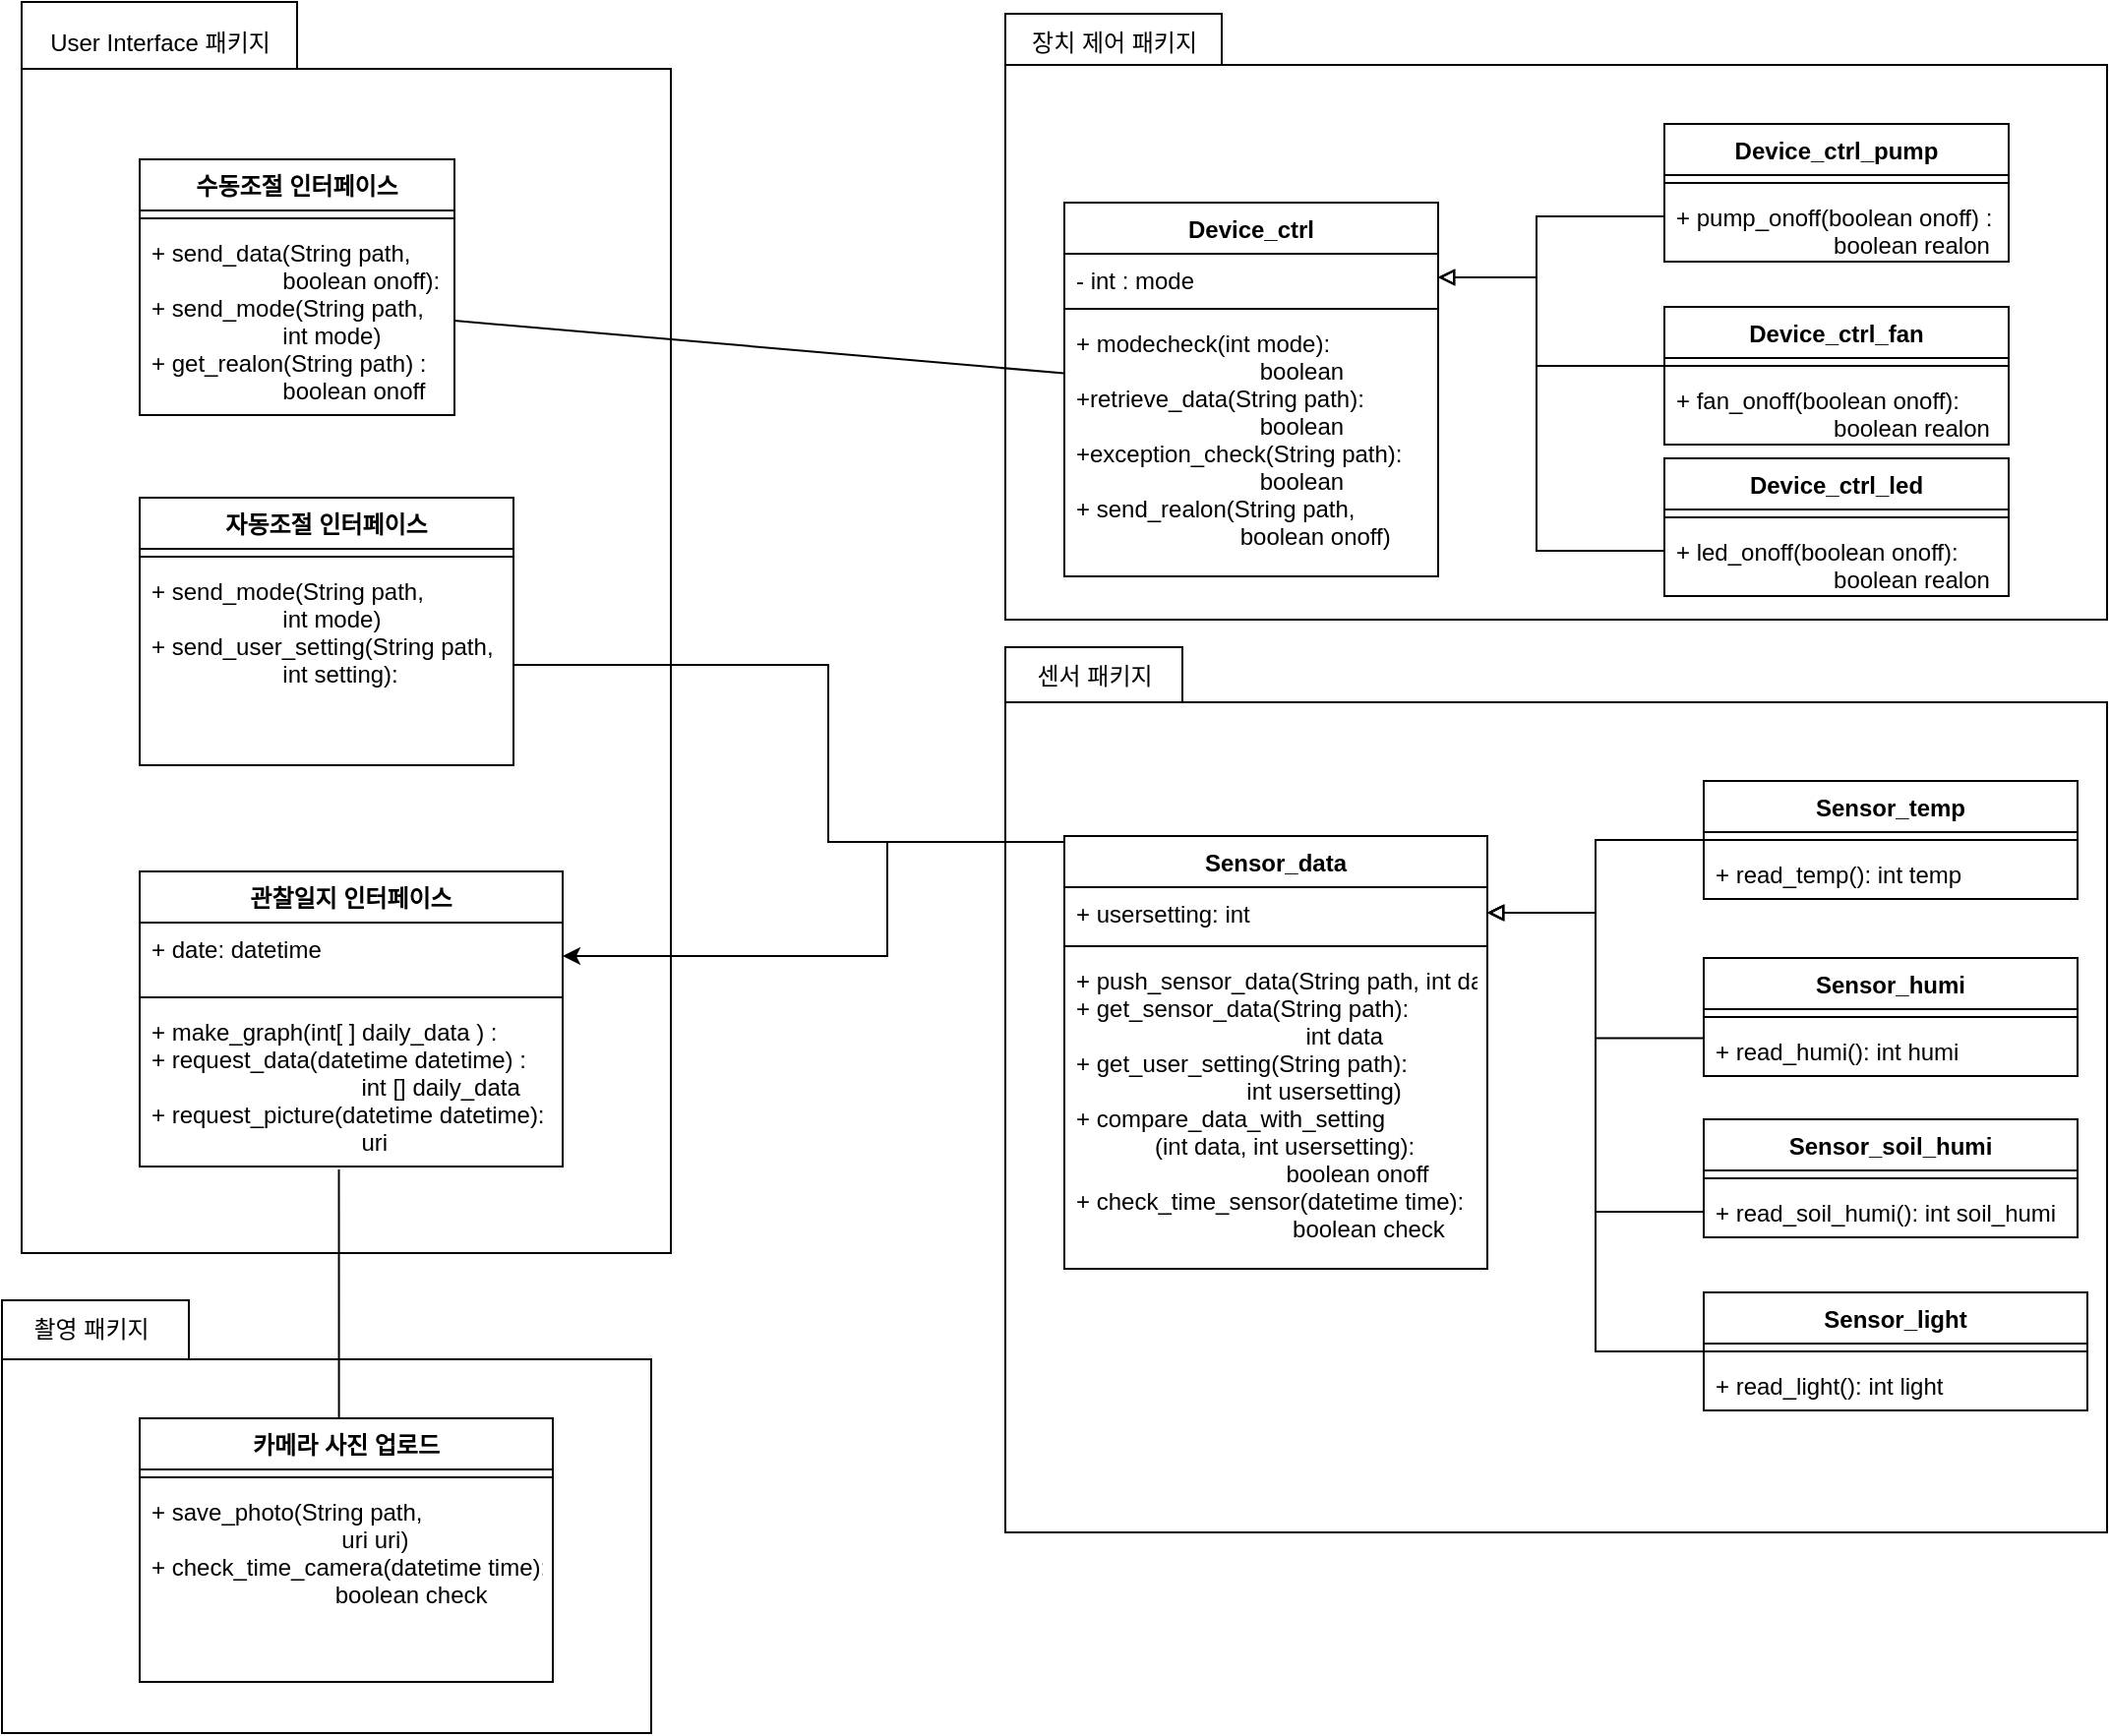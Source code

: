 <mxfile version="20.5.3" type="github">
  <diagram id="fnLHk5_FQdHGoSxvLHbr" name="페이지-1">
    <mxGraphModel dx="3659" dy="192" grid="1" gridSize="10" guides="1" tooltips="1" connect="1" arrows="1" fold="1" page="1" pageScale="1" pageWidth="3300" pageHeight="4681" math="0" shadow="0">
      <root>
        <mxCell id="0" />
        <mxCell id="1" parent="0" />
        <mxCell id="VsHdTwIQCPGBIgWfEWJq-67" value="" style="shape=folder;fontStyle=1;spacingTop=10;tabWidth=95;tabHeight=30;tabPosition=left;html=1;" parent="1" vertex="1">
          <mxGeometry x="-1640" y="820" width="330" height="220" as="geometry" />
        </mxCell>
        <mxCell id="VsHdTwIQCPGBIgWfEWJq-58" value="" style="shape=folder;fontStyle=1;spacingTop=10;tabWidth=140;tabHeight=34;tabPosition=left;html=1;" parent="1" vertex="1">
          <mxGeometry x="-1630" y="160" width="330" height="636" as="geometry" />
        </mxCell>
        <mxCell id="VsHdTwIQCPGBIgWfEWJq-57" value="" style="shape=folder;fontStyle=1;spacingTop=10;tabWidth=110;tabHeight=26;tabPosition=left;html=1;" parent="1" vertex="1">
          <mxGeometry x="-1130" y="166" width="560" height="308" as="geometry" />
        </mxCell>
        <mxCell id="VsHdTwIQCPGBIgWfEWJq-56" value="" style="shape=folder;fontStyle=1;spacingTop=10;tabWidth=90;tabHeight=28;tabPosition=left;html=1;" parent="1" vertex="1">
          <mxGeometry x="-1130" y="488" width="560" height="450" as="geometry" />
        </mxCell>
        <mxCell id="VsHdTwIQCPGBIgWfEWJq-2" value="관찰일지 인터페이스" style="swimlane;fontStyle=1;align=center;verticalAlign=top;childLayout=stackLayout;horizontal=1;startSize=26;horizontalStack=0;resizeParent=1;resizeParentMax=0;resizeLast=0;collapsible=1;marginBottom=0;" parent="1" vertex="1">
          <mxGeometry x="-1570" y="602" width="215" height="150" as="geometry" />
        </mxCell>
        <mxCell id="VsHdTwIQCPGBIgWfEWJq-3" value="+ date: datetime&#xa;" style="text;strokeColor=none;fillColor=none;align=left;verticalAlign=top;spacingLeft=4;spacingRight=4;overflow=hidden;rotatable=0;points=[[0,0.5],[1,0.5]];portConstraint=eastwest;" parent="VsHdTwIQCPGBIgWfEWJq-2" vertex="1">
          <mxGeometry y="26" width="215" height="34" as="geometry" />
        </mxCell>
        <mxCell id="VsHdTwIQCPGBIgWfEWJq-4" value="" style="line;strokeWidth=1;fillColor=none;align=left;verticalAlign=middle;spacingTop=-1;spacingLeft=3;spacingRight=3;rotatable=0;labelPosition=right;points=[];portConstraint=eastwest;strokeColor=inherit;" parent="VsHdTwIQCPGBIgWfEWJq-2" vertex="1">
          <mxGeometry y="60" width="215" height="8" as="geometry" />
        </mxCell>
        <mxCell id="VsHdTwIQCPGBIgWfEWJq-5" value="+ make_graph(int[ ] daily_data ) :&#xa;+ request_data(datetime datetime) : &#xa;                                int [] daily_data&#xa;+ request_picture(datetime datetime):&#xa;                                uri" style="text;strokeColor=none;fillColor=none;align=left;verticalAlign=top;spacingLeft=4;spacingRight=4;overflow=hidden;rotatable=0;points=[[0,0.5],[1,0.5]];portConstraint=eastwest;" parent="VsHdTwIQCPGBIgWfEWJq-2" vertex="1">
          <mxGeometry y="68" width="215" height="82" as="geometry" />
        </mxCell>
        <mxCell id="VsHdTwIQCPGBIgWfEWJq-6" value="" style="endArrow=none;endFill=0;endSize=12;html=1;rounded=0;exitX=1;exitY=0.5;exitDx=0;exitDy=0;" parent="1" source="VsHdTwIQCPGBIgWfEWJq-24" target="VsHdTwIQCPGBIgWfEWJq-25" edge="1">
          <mxGeometry width="160" relative="1" as="geometry">
            <mxPoint x="-1310" y="413" as="sourcePoint" />
            <mxPoint x="-1185" y="292" as="targetPoint" />
          </mxGeometry>
        </mxCell>
        <mxCell id="VsHdTwIQCPGBIgWfEWJq-7" value="Device_ctrl_pump" style="swimlane;fontStyle=1;align=center;verticalAlign=top;childLayout=stackLayout;horizontal=1;startSize=26;horizontalStack=0;resizeParent=1;resizeParentMax=0;resizeLast=0;collapsible=1;marginBottom=0;strokeColor=default;" parent="1" vertex="1">
          <mxGeometry x="-795" y="222" width="175" height="70" as="geometry" />
        </mxCell>
        <mxCell id="VsHdTwIQCPGBIgWfEWJq-8" value="" style="line;strokeWidth=1;fillColor=none;align=left;verticalAlign=middle;spacingTop=-1;spacingLeft=3;spacingRight=3;rotatable=0;labelPosition=right;points=[];portConstraint=eastwest;strokeColor=inherit;" parent="VsHdTwIQCPGBIgWfEWJq-7" vertex="1">
          <mxGeometry y="26" width="175" height="8" as="geometry" />
        </mxCell>
        <mxCell id="VsHdTwIQCPGBIgWfEWJq-9" value="+ pump_onoff(boolean onoff) :&#xa;                        boolean realon " style="text;strokeColor=none;fillColor=none;align=left;verticalAlign=top;spacingLeft=4;spacingRight=4;overflow=hidden;rotatable=0;points=[[0,0.5],[1,0.5]];portConstraint=eastwest;" parent="VsHdTwIQCPGBIgWfEWJq-7" vertex="1">
          <mxGeometry y="34" width="175" height="36" as="geometry" />
        </mxCell>
        <mxCell id="VsHdTwIQCPGBIgWfEWJq-10" style="edgeStyle=orthogonalEdgeStyle;rounded=0;orthogonalLoop=1;jettySize=auto;html=1;exitX=0;exitY=0.5;exitDx=0;exitDy=0;endArrow=block;endFill=0;entryX=1;entryY=0.5;entryDx=0;entryDy=0;" parent="1" source="VsHdTwIQCPGBIgWfEWJq-11" edge="1" target="VsHdTwIQCPGBIgWfEWJq-26">
          <mxGeometry relative="1" as="geometry">
            <mxPoint x="-925.0" y="314.0" as="targetPoint" />
            <Array as="points">
              <mxPoint x="-795" y="345" />
              <mxPoint x="-860" y="345" />
              <mxPoint x="-860" y="300" />
            </Array>
          </mxGeometry>
        </mxCell>
        <mxCell id="VsHdTwIQCPGBIgWfEWJq-11" value="Device_ctrl_fan" style="swimlane;fontStyle=1;align=center;verticalAlign=top;childLayout=stackLayout;horizontal=1;startSize=26;horizontalStack=0;resizeParent=1;resizeParentMax=0;resizeLast=0;collapsible=1;marginBottom=0;strokeColor=default;" parent="1" vertex="1">
          <mxGeometry x="-795" y="315" width="175" height="70" as="geometry" />
        </mxCell>
        <mxCell id="VsHdTwIQCPGBIgWfEWJq-12" value="" style="line;strokeWidth=1;fillColor=none;align=left;verticalAlign=middle;spacingTop=-1;spacingLeft=3;spacingRight=3;rotatable=0;labelPosition=right;points=[];portConstraint=eastwest;strokeColor=inherit;" parent="VsHdTwIQCPGBIgWfEWJq-11" vertex="1">
          <mxGeometry y="26" width="175" height="8" as="geometry" />
        </mxCell>
        <mxCell id="VsHdTwIQCPGBIgWfEWJq-13" value="+ fan_onoff(boolean onoff):&#xa;                        boolean realon" style="text;strokeColor=none;fillColor=none;align=left;verticalAlign=top;spacingLeft=4;spacingRight=4;overflow=hidden;rotatable=0;points=[[0,0.5],[1,0.5]];portConstraint=eastwest;" parent="VsHdTwIQCPGBIgWfEWJq-11" vertex="1">
          <mxGeometry y="34" width="175" height="36" as="geometry" />
        </mxCell>
        <mxCell id="VsHdTwIQCPGBIgWfEWJq-14" value="Device_ctrl_led" style="swimlane;fontStyle=1;align=center;verticalAlign=top;childLayout=stackLayout;horizontal=1;startSize=26;horizontalStack=0;resizeParent=1;resizeParentMax=0;resizeLast=0;collapsible=1;marginBottom=0;strokeColor=default;" parent="1" vertex="1">
          <mxGeometry x="-795" y="392" width="175" height="70" as="geometry" />
        </mxCell>
        <mxCell id="VsHdTwIQCPGBIgWfEWJq-15" value="" style="line;strokeWidth=1;fillColor=none;align=left;verticalAlign=middle;spacingTop=-1;spacingLeft=3;spacingRight=3;rotatable=0;labelPosition=right;points=[];portConstraint=eastwest;strokeColor=inherit;" parent="VsHdTwIQCPGBIgWfEWJq-14" vertex="1">
          <mxGeometry y="26" width="175" height="8" as="geometry" />
        </mxCell>
        <mxCell id="VsHdTwIQCPGBIgWfEWJq-16" value="+ led_onoff(boolean onoff):&#xa;                        boolean realon" style="text;strokeColor=none;fillColor=none;align=left;verticalAlign=top;spacingLeft=4;spacingRight=4;overflow=hidden;rotatable=0;points=[[0,0.5],[1,0.5]];portConstraint=eastwest;" parent="VsHdTwIQCPGBIgWfEWJq-14" vertex="1">
          <mxGeometry y="34" width="175" height="36" as="geometry" />
        </mxCell>
        <mxCell id="VsHdTwIQCPGBIgWfEWJq-17" style="edgeStyle=orthogonalEdgeStyle;rounded=0;orthogonalLoop=1;jettySize=auto;html=1;exitX=0;exitY=0.5;exitDx=0;exitDy=0;entryX=1;entryY=0.5;entryDx=0;entryDy=0;endArrow=block;endFill=0;" parent="1" source="VsHdTwIQCPGBIgWfEWJq-16" edge="1" target="VsHdTwIQCPGBIgWfEWJq-26">
          <mxGeometry relative="1" as="geometry">
            <mxPoint x="-925.0" y="314.0" as="targetPoint" />
            <Array as="points">
              <mxPoint x="-795" y="439" />
              <mxPoint x="-860" y="439" />
              <mxPoint x="-860" y="300" />
            </Array>
          </mxGeometry>
        </mxCell>
        <mxCell id="VsHdTwIQCPGBIgWfEWJq-18" style="edgeStyle=orthogonalEdgeStyle;rounded=0;orthogonalLoop=1;jettySize=auto;html=1;exitX=0;exitY=0.5;exitDx=0;exitDy=0;endArrow=block;endFill=0;entryX=1;entryY=0.5;entryDx=0;entryDy=0;" parent="1" source="VsHdTwIQCPGBIgWfEWJq-9" edge="1" target="VsHdTwIQCPGBIgWfEWJq-26">
          <mxGeometry relative="1" as="geometry">
            <mxPoint x="-925.0" y="314.0" as="targetPoint" />
            <Array as="points">
              <mxPoint x="-795" y="269" />
              <mxPoint x="-860" y="269" />
              <mxPoint x="-860" y="300" />
            </Array>
          </mxGeometry>
        </mxCell>
        <mxCell id="VsHdTwIQCPGBIgWfEWJq-19" style="edgeStyle=orthogonalEdgeStyle;rounded=0;orthogonalLoop=1;jettySize=auto;html=1;exitX=0;exitY=0.5;exitDx=0;exitDy=0;endArrow=classic;endFill=1;entryX=1;entryY=0.5;entryDx=0;entryDy=0;" parent="1" source="VsHdTwIQCPGBIgWfEWJq-46" target="VsHdTwIQCPGBIgWfEWJq-3" edge="1">
          <mxGeometry relative="1" as="geometry">
            <mxPoint x="-1105" y="669" as="targetPoint" />
            <mxPoint x="-1105" y="603.0" as="sourcePoint" />
            <Array as="points">
              <mxPoint x="-1100" y="587" />
              <mxPoint x="-1190" y="587" />
              <mxPoint x="-1190" y="645" />
            </Array>
          </mxGeometry>
        </mxCell>
        <mxCell id="VsHdTwIQCPGBIgWfEWJq-20" style="edgeStyle=orthogonalEdgeStyle;rounded=0;orthogonalLoop=1;jettySize=auto;html=1;exitX=-0.002;exitY=0.259;exitDx=0;exitDy=0;endArrow=block;endFill=0;exitPerimeter=0;entryX=1;entryY=0.5;entryDx=0;entryDy=0;" parent="1" source="VsHdTwIQCPGBIgWfEWJq-38" target="VsHdTwIQCPGBIgWfEWJq-46" edge="1">
          <mxGeometry relative="1" as="geometry">
            <mxPoint x="-775" y="594" as="sourcePoint" />
            <mxPoint x="-905" y="609.0" as="targetPoint" />
            <Array as="points">
              <mxPoint x="-830" y="687" />
              <mxPoint x="-830" y="623" />
            </Array>
          </mxGeometry>
        </mxCell>
        <mxCell id="VsHdTwIQCPGBIgWfEWJq-21" style="edgeStyle=orthogonalEdgeStyle;rounded=0;orthogonalLoop=1;jettySize=auto;html=1;endArrow=block;endFill=0;entryX=1;entryY=0.5;entryDx=0;entryDy=0;" parent="1" source="VsHdTwIQCPGBIgWfEWJq-41" target="VsHdTwIQCPGBIgWfEWJq-46" edge="1">
          <mxGeometry relative="1" as="geometry">
            <mxPoint x="-775" y="674" as="sourcePoint" />
            <mxPoint x="-905" y="609.0" as="targetPoint" />
            <Array as="points" />
          </mxGeometry>
        </mxCell>
        <mxCell id="VsHdTwIQCPGBIgWfEWJq-22" value="수동조절 인터페이스" style="swimlane;fontStyle=1;align=center;verticalAlign=top;childLayout=stackLayout;horizontal=1;startSize=26;horizontalStack=0;resizeParent=1;resizeParentMax=0;resizeLast=0;collapsible=1;marginBottom=0;" parent="1" vertex="1">
          <mxGeometry x="-1570" y="240" width="160" height="130" as="geometry" />
        </mxCell>
        <mxCell id="VsHdTwIQCPGBIgWfEWJq-23" value="" style="line;strokeWidth=1;fillColor=none;align=left;verticalAlign=middle;spacingTop=-1;spacingLeft=3;spacingRight=3;rotatable=0;labelPosition=right;points=[];portConstraint=eastwest;strokeColor=inherit;" parent="VsHdTwIQCPGBIgWfEWJq-22" vertex="1">
          <mxGeometry y="26" width="160" height="8" as="geometry" />
        </mxCell>
        <mxCell id="VsHdTwIQCPGBIgWfEWJq-24" value="+ send_data(String path, &#xa;                    boolean onoff):&#xa;+ send_mode(String path,&#xa;                    int mode)&#xa;+ get_realon(String path) :&#xa;                    boolean onoff" style="text;strokeColor=none;fillColor=none;align=left;verticalAlign=top;spacingLeft=4;spacingRight=4;overflow=hidden;rotatable=0;points=[[0,0.5],[1,0.5]];portConstraint=eastwest;" parent="VsHdTwIQCPGBIgWfEWJq-22" vertex="1">
          <mxGeometry y="34" width="160" height="96" as="geometry" />
        </mxCell>
        <mxCell id="VsHdTwIQCPGBIgWfEWJq-25" value="Device_ctrl" style="swimlane;fontStyle=1;align=center;verticalAlign=top;childLayout=stackLayout;horizontal=1;startSize=26;horizontalStack=0;resizeParent=1;resizeParentMax=0;resizeLast=0;collapsible=1;marginBottom=0;" parent="1" vertex="1">
          <mxGeometry x="-1100" y="262" width="190" height="190" as="geometry" />
        </mxCell>
        <mxCell id="VsHdTwIQCPGBIgWfEWJq-26" value="- int : mode&#xa;" style="text;strokeColor=none;fillColor=none;align=left;verticalAlign=top;spacingLeft=4;spacingRight=4;overflow=hidden;rotatable=0;points=[[0,0.5],[1,0.5]];portConstraint=eastwest;" parent="VsHdTwIQCPGBIgWfEWJq-25" vertex="1">
          <mxGeometry y="26" width="190" height="24" as="geometry" />
        </mxCell>
        <mxCell id="VsHdTwIQCPGBIgWfEWJq-27" value="" style="line;strokeWidth=1;fillColor=none;align=left;verticalAlign=middle;spacingTop=-1;spacingLeft=3;spacingRight=3;rotatable=0;labelPosition=right;points=[];portConstraint=eastwest;strokeColor=inherit;" parent="VsHdTwIQCPGBIgWfEWJq-25" vertex="1">
          <mxGeometry y="50" width="190" height="8" as="geometry" />
        </mxCell>
        <mxCell id="VsHdTwIQCPGBIgWfEWJq-28" value="+ modecheck(int mode): &#xa;                            boolean&#xa;+retrieve_data(String path):&#xa;                            boolean&#xa;+exception_check(String path):&#xa;                            boolean&#xa;+ send_realon(String path,&#xa;                         boolean onoff)" style="text;strokeColor=none;fillColor=none;align=left;verticalAlign=top;spacingLeft=4;spacingRight=4;overflow=hidden;rotatable=0;points=[[0,0.5],[1,0.5]];portConstraint=eastwest;" parent="VsHdTwIQCPGBIgWfEWJq-25" vertex="1">
          <mxGeometry y="58" width="190" height="132" as="geometry" />
        </mxCell>
        <mxCell id="VsHdTwIQCPGBIgWfEWJq-29" value="자동조절 인터페이스" style="swimlane;fontStyle=1;align=center;verticalAlign=top;childLayout=stackLayout;horizontal=1;startSize=26;horizontalStack=0;resizeParent=1;resizeParentMax=0;resizeLast=0;collapsible=1;marginBottom=0;" parent="1" vertex="1">
          <mxGeometry x="-1570" y="412" width="190" height="136" as="geometry" />
        </mxCell>
        <mxCell id="VsHdTwIQCPGBIgWfEWJq-30" value="" style="line;strokeWidth=1;fillColor=none;align=left;verticalAlign=middle;spacingTop=-1;spacingLeft=3;spacingRight=3;rotatable=0;labelPosition=right;points=[];portConstraint=eastwest;strokeColor=inherit;" parent="VsHdTwIQCPGBIgWfEWJq-29" vertex="1">
          <mxGeometry y="26" width="190" height="8" as="geometry" />
        </mxCell>
        <mxCell id="VsHdTwIQCPGBIgWfEWJq-31" value="+ send_mode(String path,&#xa;                    int mode)&#xa;+ send_user_setting(String path,&#xa;                    int setting):" style="text;strokeColor=none;fillColor=none;align=left;verticalAlign=top;spacingLeft=4;spacingRight=4;overflow=hidden;rotatable=0;points=[[0,0.5],[1,0.5]];portConstraint=eastwest;" parent="VsHdTwIQCPGBIgWfEWJq-29" vertex="1">
          <mxGeometry y="34" width="190" height="102" as="geometry" />
        </mxCell>
        <mxCell id="VsHdTwIQCPGBIgWfEWJq-32" style="edgeStyle=orthogonalEdgeStyle;rounded=0;orthogonalLoop=1;jettySize=auto;html=1;endArrow=block;endFill=0;exitX=0;exitY=0.5;exitDx=0;exitDy=0;entryX=1;entryY=0.5;entryDx=0;entryDy=0;" parent="1" source="VsHdTwIQCPGBIgWfEWJq-42" target="VsHdTwIQCPGBIgWfEWJq-46" edge="1">
          <mxGeometry relative="1" as="geometry">
            <mxPoint x="-775" y="742" as="sourcePoint" />
            <mxPoint x="-905" y="609.0" as="targetPoint" />
            <Array as="points">
              <mxPoint x="-830" y="846" />
              <mxPoint x="-830" y="623" />
            </Array>
          </mxGeometry>
        </mxCell>
        <mxCell id="VsHdTwIQCPGBIgWfEWJq-33" value="Sensor_temp" style="swimlane;fontStyle=1;align=center;verticalAlign=top;childLayout=stackLayout;horizontal=1;startSize=26;horizontalStack=0;resizeParent=1;resizeParentMax=0;resizeLast=0;collapsible=1;marginBottom=0;" parent="1" vertex="1">
          <mxGeometry x="-775" y="556" width="190" height="60" as="geometry" />
        </mxCell>
        <mxCell id="VsHdTwIQCPGBIgWfEWJq-34" value="" style="line;strokeWidth=1;fillColor=none;align=left;verticalAlign=middle;spacingTop=-1;spacingLeft=3;spacingRight=3;rotatable=0;labelPosition=right;points=[];portConstraint=eastwest;strokeColor=inherit;" parent="VsHdTwIQCPGBIgWfEWJq-33" vertex="1">
          <mxGeometry y="26" width="190" height="8" as="geometry" />
        </mxCell>
        <mxCell id="VsHdTwIQCPGBIgWfEWJq-35" value="+ read_temp(): int temp" style="text;strokeColor=none;fillColor=none;align=left;verticalAlign=top;spacingLeft=4;spacingRight=4;overflow=hidden;rotatable=0;points=[[0,0.5],[1,0.5]];portConstraint=eastwest;" parent="VsHdTwIQCPGBIgWfEWJq-33" vertex="1">
          <mxGeometry y="34" width="190" height="26" as="geometry" />
        </mxCell>
        <mxCell id="VsHdTwIQCPGBIgWfEWJq-36" value="Sensor_humi" style="swimlane;fontStyle=1;align=center;verticalAlign=top;childLayout=stackLayout;horizontal=1;startSize=26;horizontalStack=0;resizeParent=1;resizeParentMax=0;resizeLast=0;collapsible=1;marginBottom=0;" parent="1" vertex="1">
          <mxGeometry x="-775" y="646" width="190" height="60" as="geometry" />
        </mxCell>
        <mxCell id="VsHdTwIQCPGBIgWfEWJq-37" value="" style="line;strokeWidth=1;fillColor=none;align=left;verticalAlign=middle;spacingTop=-1;spacingLeft=3;spacingRight=3;rotatable=0;labelPosition=right;points=[];portConstraint=eastwest;strokeColor=inherit;" parent="VsHdTwIQCPGBIgWfEWJq-36" vertex="1">
          <mxGeometry y="26" width="190" height="8" as="geometry" />
        </mxCell>
        <mxCell id="VsHdTwIQCPGBIgWfEWJq-38" value="+ read_humi(): int humi" style="text;strokeColor=none;fillColor=none;align=left;verticalAlign=top;spacingLeft=4;spacingRight=4;overflow=hidden;rotatable=0;points=[[0,0.5],[1,0.5]];portConstraint=eastwest;" parent="VsHdTwIQCPGBIgWfEWJq-36" vertex="1">
          <mxGeometry y="34" width="190" height="26" as="geometry" />
        </mxCell>
        <mxCell id="VsHdTwIQCPGBIgWfEWJq-39" value="Sensor_soil_humi" style="swimlane;fontStyle=1;align=center;verticalAlign=top;childLayout=stackLayout;horizontal=1;startSize=26;horizontalStack=0;resizeParent=1;resizeParentMax=0;resizeLast=0;collapsible=1;marginBottom=0;" parent="1" vertex="1">
          <mxGeometry x="-775" y="728" width="190" height="60" as="geometry" />
        </mxCell>
        <mxCell id="VsHdTwIQCPGBIgWfEWJq-40" value="" style="line;strokeWidth=1;fillColor=none;align=left;verticalAlign=middle;spacingTop=-1;spacingLeft=3;spacingRight=3;rotatable=0;labelPosition=right;points=[];portConstraint=eastwest;strokeColor=inherit;" parent="VsHdTwIQCPGBIgWfEWJq-39" vertex="1">
          <mxGeometry y="26" width="190" height="8" as="geometry" />
        </mxCell>
        <mxCell id="VsHdTwIQCPGBIgWfEWJq-41" value="+ read_soil_humi(): int soil_humi" style="text;strokeColor=none;fillColor=none;align=left;verticalAlign=top;spacingLeft=4;spacingRight=4;overflow=hidden;rotatable=0;points=[[0,0.5],[1,0.5]];portConstraint=eastwest;" parent="VsHdTwIQCPGBIgWfEWJq-39" vertex="1">
          <mxGeometry y="34" width="190" height="26" as="geometry" />
        </mxCell>
        <mxCell id="VsHdTwIQCPGBIgWfEWJq-42" value="Sensor_light" style="swimlane;fontStyle=1;align=center;verticalAlign=top;childLayout=stackLayout;horizontal=1;startSize=26;horizontalStack=0;resizeParent=1;resizeParentMax=0;resizeLast=0;collapsible=1;marginBottom=0;" parent="1" vertex="1">
          <mxGeometry x="-775" y="816" width="195" height="60" as="geometry" />
        </mxCell>
        <mxCell id="VsHdTwIQCPGBIgWfEWJq-43" value="" style="line;strokeWidth=1;fillColor=none;align=left;verticalAlign=middle;spacingTop=-1;spacingLeft=3;spacingRight=3;rotatable=0;labelPosition=right;points=[];portConstraint=eastwest;strokeColor=inherit;" parent="VsHdTwIQCPGBIgWfEWJq-42" vertex="1">
          <mxGeometry y="26" width="195" height="8" as="geometry" />
        </mxCell>
        <mxCell id="VsHdTwIQCPGBIgWfEWJq-44" value="+ read_light(): int light" style="text;strokeColor=none;fillColor=none;align=left;verticalAlign=top;spacingLeft=4;spacingRight=4;overflow=hidden;rotatable=0;points=[[0,0.5],[1,0.5]];portConstraint=eastwest;" parent="VsHdTwIQCPGBIgWfEWJq-42" vertex="1">
          <mxGeometry y="34" width="195" height="26" as="geometry" />
        </mxCell>
        <mxCell id="VsHdTwIQCPGBIgWfEWJq-45" value="Sensor_data" style="swimlane;fontStyle=1;align=center;verticalAlign=top;childLayout=stackLayout;horizontal=1;startSize=26;horizontalStack=0;resizeParent=1;resizeParentMax=0;resizeLast=0;collapsible=1;marginBottom=0;" parent="1" vertex="1">
          <mxGeometry x="-1100" y="584" width="215" height="220" as="geometry" />
        </mxCell>
        <mxCell id="VsHdTwIQCPGBIgWfEWJq-46" value="+ usersetting: int" style="text;strokeColor=none;fillColor=none;align=left;verticalAlign=top;spacingLeft=4;spacingRight=4;overflow=hidden;rotatable=0;points=[[0,0.5],[1,0.5]];portConstraint=eastwest;" parent="VsHdTwIQCPGBIgWfEWJq-45" vertex="1">
          <mxGeometry y="26" width="215" height="26" as="geometry" />
        </mxCell>
        <mxCell id="VsHdTwIQCPGBIgWfEWJq-47" value="" style="line;strokeWidth=1;fillColor=none;align=left;verticalAlign=middle;spacingTop=-1;spacingLeft=3;spacingRight=3;rotatable=0;labelPosition=right;points=[];portConstraint=eastwest;strokeColor=inherit;" parent="VsHdTwIQCPGBIgWfEWJq-45" vertex="1">
          <mxGeometry y="52" width="215" height="8" as="geometry" />
        </mxCell>
        <mxCell id="VsHdTwIQCPGBIgWfEWJq-48" value="+ push_sensor_data(String path, int data):&#xa;+ get_sensor_data(String path):&#xa;                                   int data&#xa;+ get_user_setting(String path):&#xa;                          int usersetting)&#xa;+ compare_data_with_setting&#xa;            (int data, int usersetting):&#xa;                                boolean onoff&#xa;+ check_time_sensor(datetime time):&#xa;                                 boolean check" style="text;strokeColor=none;fillColor=none;align=left;verticalAlign=top;spacingLeft=4;spacingRight=4;overflow=hidden;rotatable=0;points=[[0,0.5],[1,0.5]];portConstraint=eastwest;" parent="VsHdTwIQCPGBIgWfEWJq-45" vertex="1">
          <mxGeometry y="60" width="215" height="160" as="geometry" />
        </mxCell>
        <mxCell id="VsHdTwIQCPGBIgWfEWJq-49" style="edgeStyle=orthogonalEdgeStyle;rounded=0;orthogonalLoop=1;jettySize=auto;html=1;exitX=0;exitY=0.5;exitDx=0;exitDy=0;endArrow=block;endFill=0;entryX=1;entryY=0.5;entryDx=0;entryDy=0;" parent="1" source="VsHdTwIQCPGBIgWfEWJq-33" target="VsHdTwIQCPGBIgWfEWJq-46" edge="1">
          <mxGeometry relative="1" as="geometry">
            <mxPoint x="-775" y="475" as="sourcePoint" />
            <mxPoint x="-905" y="560.0" as="targetPoint" />
            <Array as="points">
              <mxPoint x="-830" y="586" />
              <mxPoint x="-830" y="623" />
            </Array>
          </mxGeometry>
        </mxCell>
        <mxCell id="VsHdTwIQCPGBIgWfEWJq-50" style="edgeStyle=orthogonalEdgeStyle;rounded=0;orthogonalLoop=1;jettySize=auto;html=1;entryX=0.471;entryY=1.019;entryDx=0;entryDy=0;endArrow=none;endFill=0;exitX=0.5;exitY=0;exitDx=0;exitDy=0;entryPerimeter=0;" parent="1" source="VsHdTwIQCPGBIgWfEWJq-51" target="VsHdTwIQCPGBIgWfEWJq-5" edge="1">
          <mxGeometry relative="1" as="geometry">
            <Array as="points">
              <mxPoint x="-1469" y="890" />
            </Array>
          </mxGeometry>
        </mxCell>
        <mxCell id="VsHdTwIQCPGBIgWfEWJq-51" value="카메라 사진 업로드" style="swimlane;fontStyle=1;align=center;verticalAlign=top;childLayout=stackLayout;horizontal=1;startSize=26;horizontalStack=0;resizeParent=1;resizeParentMax=0;resizeLast=0;collapsible=1;marginBottom=0;" parent="1" vertex="1">
          <mxGeometry x="-1570" y="880" width="210" height="134" as="geometry" />
        </mxCell>
        <mxCell id="VsHdTwIQCPGBIgWfEWJq-52" value="" style="line;strokeWidth=1;fillColor=none;align=left;verticalAlign=middle;spacingTop=-1;spacingLeft=3;spacingRight=3;rotatable=0;labelPosition=right;points=[];portConstraint=eastwest;strokeColor=inherit;" parent="VsHdTwIQCPGBIgWfEWJq-51" vertex="1">
          <mxGeometry y="26" width="210" height="8" as="geometry" />
        </mxCell>
        <mxCell id="VsHdTwIQCPGBIgWfEWJq-53" value="+ save_photo(String path,&#xa;                             uri uri)&#xa;+ check_time_camera(datetime time):&#xa;                            boolean check&#xa;" style="text;strokeColor=none;fillColor=none;align=left;verticalAlign=top;spacingLeft=4;spacingRight=4;overflow=hidden;rotatable=0;points=[[0,0.5],[1,0.5]];portConstraint=eastwest;" parent="VsHdTwIQCPGBIgWfEWJq-51" vertex="1">
          <mxGeometry y="34" width="210" height="100" as="geometry" />
        </mxCell>
        <mxCell id="VsHdTwIQCPGBIgWfEWJq-54" style="edgeStyle=orthogonalEdgeStyle;rounded=0;orthogonalLoop=1;jettySize=auto;html=1;entryX=1;entryY=0.5;entryDx=0;entryDy=0;endArrow=none;endFill=0;exitX=0;exitY=0.5;exitDx=0;exitDy=0;" parent="1" source="VsHdTwIQCPGBIgWfEWJq-46" target="VsHdTwIQCPGBIgWfEWJq-31" edge="1">
          <mxGeometry relative="1" as="geometry">
            <Array as="points">
              <mxPoint x="-1100" y="587" />
              <mxPoint x="-1220" y="587" />
              <mxPoint x="-1220" y="497" />
            </Array>
          </mxGeometry>
        </mxCell>
        <mxCell id="VsHdTwIQCPGBIgWfEWJq-61" value="장치 제어 패키지" style="text;html=1;align=center;verticalAlign=middle;resizable=0;points=[];autosize=1;strokeColor=none;fillColor=none;" parent="1" vertex="1">
          <mxGeometry x="-1130" y="166" width="110" height="30" as="geometry" />
        </mxCell>
        <mxCell id="VsHdTwIQCPGBIgWfEWJq-64" value="센서 패키지" style="text;html=1;align=center;verticalAlign=middle;resizable=0;points=[];autosize=1;strokeColor=none;fillColor=none;" parent="1" vertex="1">
          <mxGeometry x="-1130" y="488" width="90" height="30" as="geometry" />
        </mxCell>
        <mxCell id="VsHdTwIQCPGBIgWfEWJq-65" value="User Interface 패키지" style="text;html=1;align=center;verticalAlign=middle;resizable=0;points=[];autosize=1;strokeColor=none;fillColor=none;" parent="1" vertex="1">
          <mxGeometry x="-1630" y="166" width="140" height="30" as="geometry" />
        </mxCell>
        <mxCell id="VsHdTwIQCPGBIgWfEWJq-68" value="촬영 패키지" style="text;html=1;align=center;verticalAlign=middle;resizable=0;points=[];autosize=1;strokeColor=none;fillColor=none;" parent="1" vertex="1">
          <mxGeometry x="-1640" y="820" width="90" height="30" as="geometry" />
        </mxCell>
      </root>
    </mxGraphModel>
  </diagram>
</mxfile>
